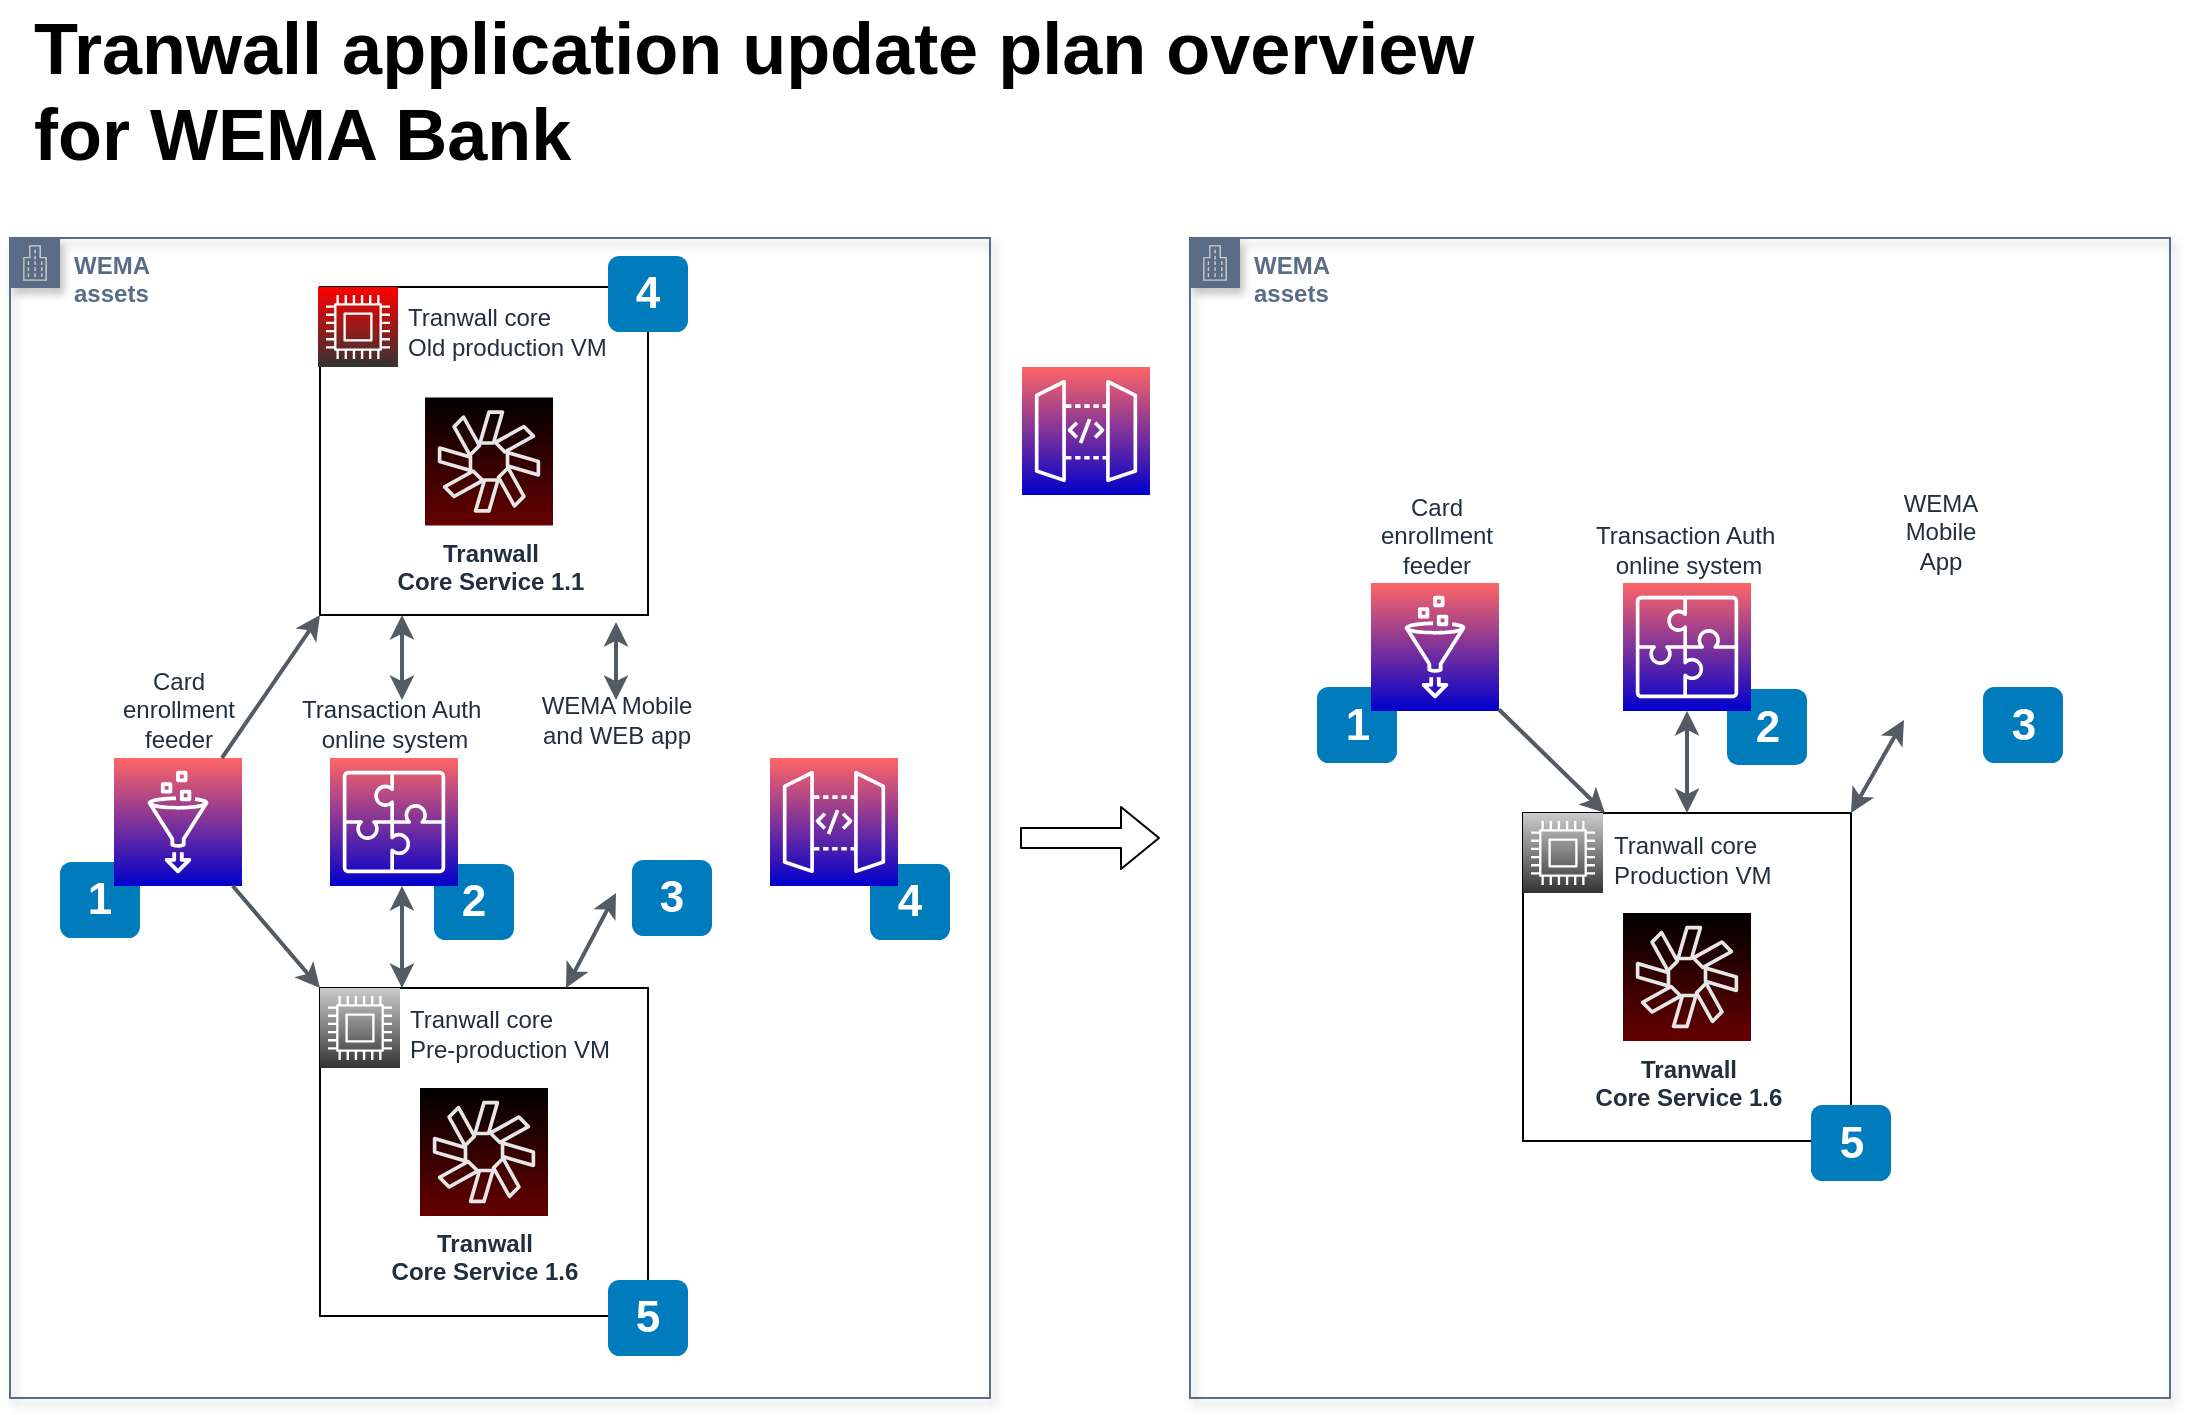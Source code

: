 <mxfile version="13.1.3" type="github">
  <diagram id="IBaJy11QaVMjjwJFgBuy" name="Page-1">
    <mxGraphModel dx="919" dy="767" grid="1" gridSize="10" guides="1" tooltips="1" connect="1" arrows="1" fold="1" page="1" pageScale="1" pageWidth="1169" pageHeight="827" math="0" shadow="0">
      <root>
        <mxCell id="0" />
        <mxCell id="1" parent="0" />
        <mxCell id="nzf0ck4mSkzZNCcZiq0Q-44" value="WEMA&lt;br&gt;assets" style="points=[[0,0],[0.25,0],[0.5,0],[0.75,0],[1,0],[1,0.25],[1,0.5],[1,0.75],[1,1],[0.75,1],[0.5,1],[0.25,1],[0,1],[0,0.75],[0,0.5],[0,0.25]];outlineConnect=0;gradientColor=#ffffff;html=1;whiteSpace=wrap;fontSize=12;fontStyle=1;shape=mxgraph.aws4.group;grIcon=mxgraph.aws4.group_corporate_data_center;strokeColor=#5A6C86;fillColor=none;verticalAlign=top;align=left;spacingLeft=30;fontColor=#5A6C86;dashed=0;shadow=1;" parent="1" vertex="1">
          <mxGeometry x="40" y="159" width="490" height="580" as="geometry" />
        </mxCell>
        <mxCell id="ElCMmwUysZKFgGJGZPip-4" value="4" style="rounded=1;whiteSpace=wrap;html=1;fillColor=#007CBD;strokeColor=none;fontColor=#FFFFFF;fontStyle=1;fontSize=22;" vertex="1" parent="1">
          <mxGeometry x="470" y="472" width="40" height="38" as="geometry" />
        </mxCell>
        <mxCell id="nzf0ck4mSkzZNCcZiq0Q-11" value="" style="whiteSpace=wrap;html=1;dashed=0;fontColor=#AAB7B8;fontStyle=0;align=left;verticalAlign=top;strokeColor=#000000;fillColor=none;gradientColor=none;spacingLeft=30;aspect=fixed;" parent="1" vertex="1">
          <mxGeometry x="195" y="183.5" width="164" height="164" as="geometry" />
        </mxCell>
        <mxCell id="nzf0ck4mSkzZNCcZiq0Q-15" value="2" style="rounded=1;whiteSpace=wrap;html=1;fillColor=#007CBD;strokeColor=none;fontColor=#FFFFFF;fontStyle=1;fontSize=22;" parent="1" vertex="1">
          <mxGeometry x="252" y="472" width="40" height="38" as="geometry" />
        </mxCell>
        <mxCell id="nzf0ck4mSkzZNCcZiq0Q-46" value="WEMA&lt;br&gt;assets" style="points=[[0,0],[0.25,0],[0.5,0],[0.75,0],[1,0],[1,0.25],[1,0.5],[1,0.75],[1,1],[0.75,1],[0.5,1],[0.25,1],[0,1],[0,0.75],[0,0.5],[0,0.25]];outlineConnect=0;gradientColor=#ffffff;html=1;whiteSpace=wrap;fontSize=12;fontStyle=1;shape=mxgraph.aws4.group;grIcon=mxgraph.aws4.group_corporate_data_center;strokeColor=#5A6C86;fillColor=none;verticalAlign=top;align=left;spacingLeft=30;fontColor=#5A6C86;dashed=0;shadow=1;" parent="1" vertex="1">
          <mxGeometry x="630" y="159" width="490" height="580" as="geometry" />
        </mxCell>
        <mxCell id="nzf0ck4mSkzZNCcZiq0Q-2" value="Tranwall application update plan overview &lt;br&gt;for WEMA Bank&lt;div style=&quot;font-size: 36px&quot;&gt;&lt;/div&gt;" style="text;html=1;resizable=0;points=[];autosize=1;align=left;verticalAlign=top;spacingTop=-4;fontSize=36;fontStyle=1" parent="1" vertex="1">
          <mxGeometry x="50" y="40" width="740" height="90" as="geometry" />
        </mxCell>
        <mxCell id="nzf0ck4mSkzZNCcZiq0Q-4" value="" style="whiteSpace=wrap;html=1;dashed=0;fontColor=#AAB7B8;fontStyle=0;align=left;verticalAlign=top;strokeColor=#000000;fillColor=none;gradientColor=none;spacingLeft=30;aspect=fixed;" parent="1" vertex="1">
          <mxGeometry x="195" y="534" width="164" height="164" as="geometry" />
        </mxCell>
        <mxCell id="nzf0ck4mSkzZNCcZiq0Q-5" value="Tranwall core&lt;br&gt;&lt;span style=&quot;text-align: left&quot;&gt;Pre-production VM&lt;br&gt;&lt;/span&gt;" style="outlineConnect=0;fontColor=#232F3E;gradientColor=#CCCCCC;gradientDirection=north;fillColor=#333333;strokeColor=#ffffff;dashed=0;verticalLabelPosition=middle;verticalAlign=middle;align=left;html=1;fontSize=12;fontStyle=0;aspect=fixed;shape=mxgraph.aws4.resourceIcon;resIcon=mxgraph.aws4.compute;labelPosition=right;spacing=5;spacingBottom=-6;" parent="1" vertex="1">
          <mxGeometry x="195" y="534" width="40" height="40" as="geometry" />
        </mxCell>
        <mxCell id="nzf0ck4mSkzZNCcZiq0Q-7" value="4" style="rounded=1;whiteSpace=wrap;html=1;fillColor=#007CBD;strokeColor=none;fontColor=#FFFFFF;fontStyle=1;fontSize=22;" parent="1" vertex="1">
          <mxGeometry x="339" y="168" width="40" height="38" as="geometry" />
        </mxCell>
        <mxCell id="nzf0ck4mSkzZNCcZiq0Q-8" value="&lt;span style=&quot;text-align: left&quot;&gt;&lt;b&gt;Tranwall&lt;br&gt;Core Service 1.6&lt;/b&gt;&lt;/span&gt;" style="outlineConnect=0;fontColor=#232F3E;gradientColor=#000000;gradientDirection=north;fillColor=#660000;strokeColor=#E6E6E6;dashed=0;verticalLabelPosition=bottom;verticalAlign=top;align=center;html=1;fontSize=12;fontStyle=0;aspect=fixed;shape=mxgraph.aws4.resourceIcon;resIcon=mxgraph.aws4.chime;shadow=0;" parent="1" vertex="1">
          <mxGeometry x="245" y="584" width="64" height="64" as="geometry" />
        </mxCell>
        <mxCell id="nzf0ck4mSkzZNCcZiq0Q-10" value="1" style="rounded=1;whiteSpace=wrap;html=1;fillColor=#007CBD;strokeColor=none;fontColor=#FFFFFF;fontStyle=1;fontSize=22;" parent="1" vertex="1">
          <mxGeometry x="65" y="471" width="40" height="38" as="geometry" />
        </mxCell>
        <mxCell id="nzf0ck4mSkzZNCcZiq0Q-13" value="Tranwall core&lt;br&gt;&lt;span style=&quot;text-align: left&quot;&gt;Old production VM&lt;br&gt;&lt;/span&gt;" style="outlineConnect=0;fontColor=#232F3E;gradientColor=#FF0000;gradientDirection=north;fillColor=#333333;strokeColor=#ffffff;dashed=0;verticalLabelPosition=middle;verticalAlign=middle;align=left;html=1;fontSize=12;fontStyle=0;aspect=fixed;shape=mxgraph.aws4.resourceIcon;resIcon=mxgraph.aws4.compute;labelPosition=right;spacing=5;spacingBottom=-5;" parent="1" vertex="1">
          <mxGeometry x="194" y="183.5" width="40" height="40" as="geometry" />
        </mxCell>
        <mxCell id="nzf0ck4mSkzZNCcZiq0Q-16" value="Transaction Auth&amp;nbsp;&lt;br&gt;online system" style="outlineConnect=0;fontColor=#232F3E;gradientColor=#FF6666;gradientDirection=north;fillColor=#0000CC;strokeColor=#ffffff;dashed=0;verticalLabelPosition=top;verticalAlign=bottom;align=center;html=1;fontSize=12;fontStyle=0;aspect=fixed;shape=mxgraph.aws4.resourceIcon;resIcon=mxgraph.aws4.application_integration;labelPosition=center;" parent="1" vertex="1">
          <mxGeometry x="200" y="419" width="64" height="64" as="geometry" />
        </mxCell>
        <mxCell id="nzf0ck4mSkzZNCcZiq0Q-18" value="" style="edgeStyle=orthogonalEdgeStyle;rounded=0;orthogonalLoop=1;jettySize=auto;html=1;strokeColor=#545B64;strokeWidth=2;endFill=1;endArrow=classic;startArrow=classic;startFill=1;entryX=0.25;entryY=1;entryDx=0;entryDy=0;" parent="1" target="nzf0ck4mSkzZNCcZiq0Q-11" edge="1">
          <mxGeometry relative="1" as="geometry">
            <mxPoint x="236" y="390" as="sourcePoint" />
            <mxPoint x="219" y="348" as="targetPoint" />
            <Array as="points">
              <mxPoint x="236" y="390" />
            </Array>
          </mxGeometry>
        </mxCell>
        <mxCell id="nzf0ck4mSkzZNCcZiq0Q-20" value="&lt;span style=&quot;text-align: left&quot;&gt;&lt;b&gt;Tranwall&lt;br&gt;Core Service 1.1&lt;/b&gt;&lt;/span&gt;" style="outlineConnect=0;fontColor=#232F3E;gradientColor=#000000;gradientDirection=north;fillColor=#660000;strokeColor=#E6E6E6;dashed=0;verticalLabelPosition=bottom;verticalAlign=top;align=center;html=1;fontSize=12;fontStyle=0;aspect=fixed;shape=mxgraph.aws4.resourceIcon;resIcon=mxgraph.aws4.chime;shadow=0;" parent="1" vertex="1">
          <mxGeometry x="247.5" y="238.75" width="64" height="64" as="geometry" />
        </mxCell>
        <mxCell id="nzf0ck4mSkzZNCcZiq0Q-23" value="3" style="rounded=1;whiteSpace=wrap;html=1;fillColor=#007CBD;strokeColor=none;fontColor=#FFFFFF;fontStyle=1;fontSize=22;" parent="1" vertex="1">
          <mxGeometry x="351" y="470" width="40" height="38" as="geometry" />
        </mxCell>
        <mxCell id="nzf0ck4mSkzZNCcZiq0Q-28" value="" style="rounded=0;orthogonalLoop=1;jettySize=auto;html=1;strokeColor=#545B64;strokeWidth=2;endFill=1;endArrow=classic;startArrow=classic;startFill=1;" parent="1" edge="1">
          <mxGeometry relative="1" as="geometry">
            <mxPoint x="343" y="390" as="sourcePoint" />
            <mxPoint x="343" y="351" as="targetPoint" />
          </mxGeometry>
        </mxCell>
        <mxCell id="nzf0ck4mSkzZNCcZiq0Q-48" value="" style="shape=flexArrow;endArrow=classic;html=1;" parent="1" edge="1">
          <mxGeometry width="50" height="50" relative="1" as="geometry">
            <mxPoint x="545" y="459" as="sourcePoint" />
            <mxPoint x="615" y="459" as="targetPoint" />
          </mxGeometry>
        </mxCell>
        <mxCell id="bFQa1tYsNeAtM3Lu0oPh-5" value="WEMA Mobile&lt;br&gt;and WEB app" style="shape=image;html=1;verticalAlign=bottom;verticalLabelPosition=top;imageAspect=0;aspect=fixed;image=https://cdn0.iconfinder.com/data/icons/business-660/512/283_Mobile_mobile_money_mobile_payment-128.png;dashed=0;fontColor=#232F3E;fontStyle=0;strokeColor=#ffffff;fillColor=#0000CC;gradientColor=#FF6666;gradientDirection=north;labelPosition=center;align=center;" parent="1" vertex="1">
          <mxGeometry x="308" y="416.5" width="70" height="70" as="geometry" />
        </mxCell>
        <mxCell id="bFQa1tYsNeAtM3Lu0oPh-6" value="5" style="rounded=1;whiteSpace=wrap;html=1;fillColor=#007CBD;strokeColor=none;fontColor=#FFFFFF;fontStyle=1;fontSize=22;" parent="1" vertex="1">
          <mxGeometry x="339" y="680" width="40" height="38" as="geometry" />
        </mxCell>
        <mxCell id="nzf0ck4mSkzZNCcZiq0Q-24" value="Card &lt;br&gt;enrollment&lt;br&gt;feeder" style="outlineConnect=0;fontColor=#232F3E;gradientColor=#FF6666;gradientDirection=north;fillColor=#0000CC;strokeColor=#ffffff;dashed=0;verticalLabelPosition=top;verticalAlign=bottom;align=center;html=1;fontSize=12;fontStyle=0;aspect=fixed;shape=mxgraph.aws4.resourceIcon;resIcon=mxgraph.aws4.glue;labelPosition=center;" parent="1" vertex="1">
          <mxGeometry x="92" y="419" width="64" height="64" as="geometry" />
        </mxCell>
        <mxCell id="bFQa1tYsNeAtM3Lu0oPh-10" value="" style="rounded=0;orthogonalLoop=1;jettySize=auto;html=1;strokeColor=#545B64;strokeWidth=2;endFill=1;endArrow=classic;startArrow=none;startFill=0;entryX=0;entryY=1;entryDx=0;entryDy=0;" parent="1" source="nzf0ck4mSkzZNCcZiq0Q-24" target="nzf0ck4mSkzZNCcZiq0Q-11" edge="1">
          <mxGeometry relative="1" as="geometry">
            <mxPoint x="399" y="429.5" as="sourcePoint" />
            <mxPoint x="352.6" y="360.78" as="targetPoint" />
          </mxGeometry>
        </mxCell>
        <mxCell id="bFQa1tYsNeAtM3Lu0oPh-11" value="" style="rounded=0;orthogonalLoop=1;jettySize=auto;html=1;strokeColor=#545B64;strokeWidth=2;endFill=1;endArrow=classic;startArrow=none;startFill=0;entryX=0;entryY=0;entryDx=0;entryDy=0;" parent="1" source="nzf0ck4mSkzZNCcZiq0Q-24" target="nzf0ck4mSkzZNCcZiq0Q-4" edge="1">
          <mxGeometry relative="1" as="geometry">
            <mxPoint x="187.28" y="429" as="sourcePoint" />
            <mxPoint x="246" y="357.5" as="targetPoint" />
          </mxGeometry>
        </mxCell>
        <mxCell id="bFQa1tYsNeAtM3Lu0oPh-12" value="" style="edgeStyle=orthogonalEdgeStyle;rounded=0;orthogonalLoop=1;jettySize=auto;html=1;strokeColor=#545B64;strokeWidth=2;endFill=1;endArrow=classic;startArrow=classic;startFill=1;exitX=0.25;exitY=0;exitDx=0;exitDy=0;" parent="1" source="nzf0ck4mSkzZNCcZiq0Q-4" target="nzf0ck4mSkzZNCcZiq0Q-16" edge="1">
          <mxGeometry relative="1" as="geometry">
            <mxPoint x="287" y="400" as="sourcePoint" />
            <mxPoint x="287" y="357.5" as="targetPoint" />
            <Array as="points">
              <mxPoint x="236" y="510" />
              <mxPoint x="236" y="510" />
            </Array>
          </mxGeometry>
        </mxCell>
        <mxCell id="bFQa1tYsNeAtM3Lu0oPh-13" value="" style="rounded=0;orthogonalLoop=1;jettySize=auto;html=1;strokeColor=#545B64;strokeWidth=2;endFill=1;endArrow=classic;startArrow=classic;startFill=1;entryX=0.75;entryY=0;entryDx=0;entryDy=0;exitX=0.5;exitY=1;exitDx=0;exitDy=0;" parent="1" source="bFQa1tYsNeAtM3Lu0oPh-5" target="nzf0ck4mSkzZNCcZiq0Q-4" edge="1">
          <mxGeometry relative="1" as="geometry">
            <mxPoint x="399" y="429.5" as="sourcePoint" />
            <mxPoint x="352.6" y="360.78" as="targetPoint" />
          </mxGeometry>
        </mxCell>
        <mxCell id="bFQa1tYsNeAtM3Lu0oPh-14" value="2" style="rounded=1;whiteSpace=wrap;html=1;fillColor=#007CBD;strokeColor=none;fontColor=#FFFFFF;fontStyle=1;fontSize=22;" parent="1" vertex="1">
          <mxGeometry x="898.5" y="384.5" width="40" height="38" as="geometry" />
        </mxCell>
        <mxCell id="bFQa1tYsNeAtM3Lu0oPh-15" value="" style="whiteSpace=wrap;html=1;dashed=0;fontColor=#AAB7B8;fontStyle=0;align=left;verticalAlign=top;strokeColor=#000000;fillColor=none;gradientColor=none;spacingLeft=30;aspect=fixed;" parent="1" vertex="1">
          <mxGeometry x="796.5" y="446.5" width="164" height="164" as="geometry" />
        </mxCell>
        <mxCell id="bFQa1tYsNeAtM3Lu0oPh-16" value="Tranwall core&lt;br&gt;&lt;span style=&quot;text-align: left&quot;&gt;Production VM&lt;br&gt;&lt;/span&gt;" style="outlineConnect=0;fontColor=#232F3E;gradientColor=#CCCCCC;gradientDirection=north;fillColor=#333333;strokeColor=#ffffff;dashed=0;verticalLabelPosition=middle;verticalAlign=middle;align=left;html=1;fontSize=12;fontStyle=0;aspect=fixed;shape=mxgraph.aws4.resourceIcon;resIcon=mxgraph.aws4.compute;labelPosition=right;spacing=5;spacingBottom=-6;" parent="1" vertex="1">
          <mxGeometry x="796.5" y="446.5" width="40" height="40" as="geometry" />
        </mxCell>
        <mxCell id="bFQa1tYsNeAtM3Lu0oPh-17" value="&lt;span style=&quot;text-align: left&quot;&gt;&lt;b&gt;Tranwall&lt;br&gt;Core Service 1.6&lt;/b&gt;&lt;/span&gt;" style="outlineConnect=0;fontColor=#232F3E;gradientColor=#000000;gradientDirection=north;fillColor=#660000;strokeColor=#E6E6E6;dashed=0;verticalLabelPosition=bottom;verticalAlign=top;align=center;html=1;fontSize=12;fontStyle=0;aspect=fixed;shape=mxgraph.aws4.resourceIcon;resIcon=mxgraph.aws4.chime;shadow=0;" parent="1" vertex="1">
          <mxGeometry x="846.5" y="496.5" width="64" height="64" as="geometry" />
        </mxCell>
        <mxCell id="bFQa1tYsNeAtM3Lu0oPh-18" value="1" style="rounded=1;whiteSpace=wrap;html=1;fillColor=#007CBD;strokeColor=none;fontColor=#FFFFFF;fontStyle=1;fontSize=22;" parent="1" vertex="1">
          <mxGeometry x="693.5" y="383.5" width="40" height="38" as="geometry" />
        </mxCell>
        <mxCell id="bFQa1tYsNeAtM3Lu0oPh-19" value="Transaction Auth&amp;nbsp;&lt;br&gt;online system" style="outlineConnect=0;fontColor=#232F3E;gradientColor=#FF6666;gradientDirection=north;fillColor=#0000CC;strokeColor=#ffffff;dashed=0;verticalLabelPosition=top;verticalAlign=bottom;align=center;html=1;fontSize=12;fontStyle=0;aspect=fixed;shape=mxgraph.aws4.resourceIcon;resIcon=mxgraph.aws4.application_integration;labelPosition=center;" parent="1" vertex="1">
          <mxGeometry x="846.5" y="331.5" width="64" height="64" as="geometry" />
        </mxCell>
        <mxCell id="bFQa1tYsNeAtM3Lu0oPh-20" value="3" style="rounded=1;whiteSpace=wrap;html=1;fillColor=#007CBD;strokeColor=none;fontColor=#FFFFFF;fontStyle=1;fontSize=22;" parent="1" vertex="1">
          <mxGeometry x="1026.5" y="383.5" width="40" height="38" as="geometry" />
        </mxCell>
        <mxCell id="bFQa1tYsNeAtM3Lu0oPh-21" value="WEMA&lt;br&gt;Mobile&lt;br&gt;App" style="shape=image;html=1;verticalAlign=bottom;verticalLabelPosition=top;imageAspect=0;aspect=fixed;image=https://cdn0.iconfinder.com/data/icons/business-660/512/283_Mobile_mobile_money_mobile_payment-128.png;dashed=0;fontColor=#232F3E;fontStyle=0;strokeColor=#ffffff;fillColor=#0000CC;gradientColor=#FF6666;gradientDirection=north;labelPosition=center;align=center;" parent="1" vertex="1">
          <mxGeometry x="969.5" y="330" width="70" height="70" as="geometry" />
        </mxCell>
        <mxCell id="bFQa1tYsNeAtM3Lu0oPh-22" value="5" style="rounded=1;whiteSpace=wrap;html=1;fillColor=#007CBD;strokeColor=none;fontColor=#FFFFFF;fontStyle=1;fontSize=22;" parent="1" vertex="1">
          <mxGeometry x="940.5" y="592.5" width="40" height="38" as="geometry" />
        </mxCell>
        <mxCell id="bFQa1tYsNeAtM3Lu0oPh-23" value="Card &lt;br&gt;enrollment&lt;br&gt;feeder" style="outlineConnect=0;fontColor=#232F3E;gradientColor=#FF6666;gradientDirection=north;fillColor=#0000CC;strokeColor=#ffffff;dashed=0;verticalLabelPosition=top;verticalAlign=bottom;align=center;html=1;fontSize=12;fontStyle=0;aspect=fixed;shape=mxgraph.aws4.resourceIcon;resIcon=mxgraph.aws4.glue;labelPosition=center;" parent="1" vertex="1">
          <mxGeometry x="720.5" y="331.5" width="64" height="64" as="geometry" />
        </mxCell>
        <mxCell id="bFQa1tYsNeAtM3Lu0oPh-24" value="" style="rounded=0;orthogonalLoop=1;jettySize=auto;html=1;strokeColor=#545B64;strokeWidth=2;endFill=1;endArrow=classic;startArrow=none;startFill=0;entryX=0.25;entryY=0;entryDx=0;entryDy=0;" parent="1" source="bFQa1tYsNeAtM3Lu0oPh-23" target="bFQa1tYsNeAtM3Lu0oPh-15" edge="1">
          <mxGeometry relative="1" as="geometry">
            <mxPoint x="788.78" y="341.5" as="sourcePoint" />
            <mxPoint x="847.5" y="270" as="targetPoint" />
          </mxGeometry>
        </mxCell>
        <mxCell id="bFQa1tYsNeAtM3Lu0oPh-25" value="" style="edgeStyle=orthogonalEdgeStyle;rounded=0;orthogonalLoop=1;jettySize=auto;html=1;strokeColor=#545B64;strokeWidth=2;endFill=1;endArrow=classic;startArrow=classic;startFill=1;exitX=0.5;exitY=0;exitDx=0;exitDy=0;" parent="1" source="bFQa1tYsNeAtM3Lu0oPh-15" target="bFQa1tYsNeAtM3Lu0oPh-19" edge="1">
          <mxGeometry relative="1" as="geometry">
            <mxPoint x="888.5" y="312.5" as="sourcePoint" />
            <mxPoint x="888.5" y="270" as="targetPoint" />
            <Array as="points" />
          </mxGeometry>
        </mxCell>
        <mxCell id="bFQa1tYsNeAtM3Lu0oPh-26" value="" style="rounded=0;orthogonalLoop=1;jettySize=auto;html=1;strokeColor=#545B64;strokeWidth=2;endFill=1;endArrow=classic;startArrow=classic;startFill=1;entryX=1;entryY=0;entryDx=0;entryDy=0;exitX=0.25;exitY=1;exitDx=0;exitDy=0;" parent="1" source="bFQa1tYsNeAtM3Lu0oPh-21" target="bFQa1tYsNeAtM3Lu0oPh-15" edge="1">
          <mxGeometry relative="1" as="geometry">
            <mxPoint x="1000.5" y="342" as="sourcePoint" />
            <mxPoint x="954.1" y="273.28" as="targetPoint" />
          </mxGeometry>
        </mxCell>
        <mxCell id="ElCMmwUysZKFgGJGZPip-1" value="" style="outlineConnect=0;fontColor=#232F3E;gradientColor=#FF6666;gradientDirection=north;fillColor=#0000CC;strokeColor=#ffffff;dashed=0;verticalLabelPosition=bottom;verticalAlign=bottom;align=center;html=1;fontSize=12;fontStyle=0;aspect=fixed;shape=mxgraph.aws4.resourceIcon;resIcon=mxgraph.aws4.api_gateway;" vertex="1" parent="1">
          <mxGeometry x="546" y="223.5" width="64" height="64" as="geometry" />
        </mxCell>
        <mxCell id="ElCMmwUysZKFgGJGZPip-2" value="" style="outlineConnect=0;fontColor=#232F3E;gradientColor=#FF6666;gradientDirection=north;fillColor=#0000CC;strokeColor=#ffffff;dashed=0;verticalLabelPosition=bottom;verticalAlign=bottom;align=center;html=1;fontSize=12;fontStyle=0;aspect=fixed;shape=mxgraph.aws4.resourceIcon;resIcon=mxgraph.aws4.api_gateway;" vertex="1" parent="1">
          <mxGeometry x="420" y="419" width="64" height="64" as="geometry" />
        </mxCell>
      </root>
    </mxGraphModel>
  </diagram>
</mxfile>
